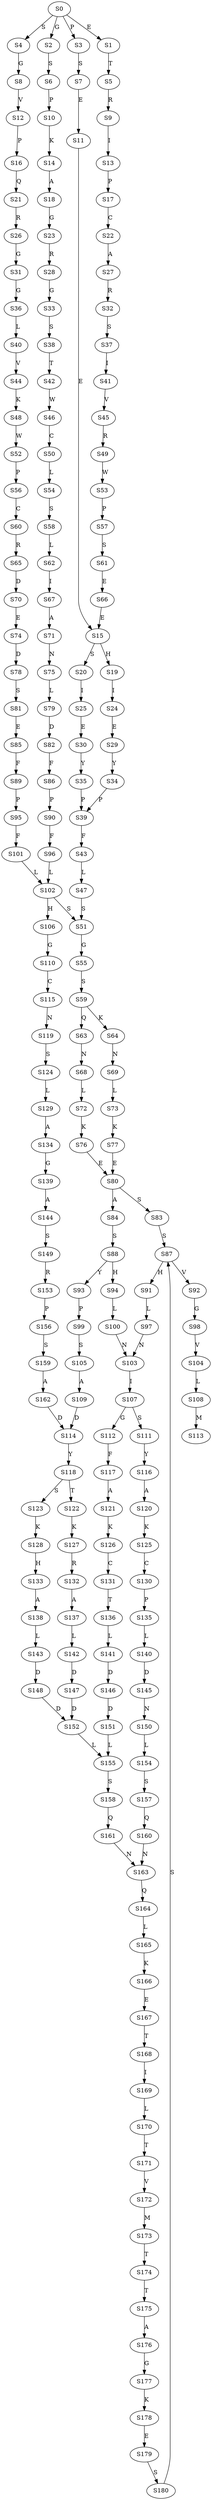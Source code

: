 strict digraph  {
	S0 -> S1 [ label = E ];
	S0 -> S2 [ label = G ];
	S0 -> S3 [ label = P ];
	S0 -> S4 [ label = S ];
	S1 -> S5 [ label = T ];
	S2 -> S6 [ label = S ];
	S3 -> S7 [ label = S ];
	S4 -> S8 [ label = G ];
	S5 -> S9 [ label = R ];
	S6 -> S10 [ label = P ];
	S7 -> S11 [ label = E ];
	S8 -> S12 [ label = V ];
	S9 -> S13 [ label = I ];
	S10 -> S14 [ label = K ];
	S11 -> S15 [ label = E ];
	S12 -> S16 [ label = P ];
	S13 -> S17 [ label = P ];
	S14 -> S18 [ label = A ];
	S15 -> S19 [ label = H ];
	S15 -> S20 [ label = S ];
	S16 -> S21 [ label = Q ];
	S17 -> S22 [ label = C ];
	S18 -> S23 [ label = G ];
	S19 -> S24 [ label = I ];
	S20 -> S25 [ label = I ];
	S21 -> S26 [ label = R ];
	S22 -> S27 [ label = A ];
	S23 -> S28 [ label = R ];
	S24 -> S29 [ label = E ];
	S25 -> S30 [ label = E ];
	S26 -> S31 [ label = G ];
	S27 -> S32 [ label = R ];
	S28 -> S33 [ label = G ];
	S29 -> S34 [ label = Y ];
	S30 -> S35 [ label = Y ];
	S31 -> S36 [ label = G ];
	S32 -> S37 [ label = S ];
	S33 -> S38 [ label = S ];
	S34 -> S39 [ label = P ];
	S35 -> S39 [ label = P ];
	S36 -> S40 [ label = L ];
	S37 -> S41 [ label = I ];
	S38 -> S42 [ label = T ];
	S39 -> S43 [ label = F ];
	S40 -> S44 [ label = V ];
	S41 -> S45 [ label = V ];
	S42 -> S46 [ label = W ];
	S43 -> S47 [ label = L ];
	S44 -> S48 [ label = K ];
	S45 -> S49 [ label = R ];
	S46 -> S50 [ label = C ];
	S47 -> S51 [ label = S ];
	S48 -> S52 [ label = W ];
	S49 -> S53 [ label = W ];
	S50 -> S54 [ label = L ];
	S51 -> S55 [ label = G ];
	S52 -> S56 [ label = P ];
	S53 -> S57 [ label = P ];
	S54 -> S58 [ label = S ];
	S55 -> S59 [ label = S ];
	S56 -> S60 [ label = C ];
	S57 -> S61 [ label = S ];
	S58 -> S62 [ label = L ];
	S59 -> S63 [ label = Q ];
	S59 -> S64 [ label = K ];
	S60 -> S65 [ label = R ];
	S61 -> S66 [ label = E ];
	S62 -> S67 [ label = I ];
	S63 -> S68 [ label = N ];
	S64 -> S69 [ label = N ];
	S65 -> S70 [ label = D ];
	S66 -> S15 [ label = E ];
	S67 -> S71 [ label = A ];
	S68 -> S72 [ label = L ];
	S69 -> S73 [ label = L ];
	S70 -> S74 [ label = E ];
	S71 -> S75 [ label = N ];
	S72 -> S76 [ label = K ];
	S73 -> S77 [ label = K ];
	S74 -> S78 [ label = D ];
	S75 -> S79 [ label = L ];
	S76 -> S80 [ label = E ];
	S77 -> S80 [ label = E ];
	S78 -> S81 [ label = S ];
	S79 -> S82 [ label = D ];
	S80 -> S83 [ label = S ];
	S80 -> S84 [ label = A ];
	S81 -> S85 [ label = E ];
	S82 -> S86 [ label = F ];
	S83 -> S87 [ label = S ];
	S84 -> S88 [ label = S ];
	S85 -> S89 [ label = F ];
	S86 -> S90 [ label = P ];
	S87 -> S91 [ label = H ];
	S87 -> S92 [ label = V ];
	S88 -> S93 [ label = Y ];
	S88 -> S94 [ label = H ];
	S89 -> S95 [ label = P ];
	S90 -> S96 [ label = F ];
	S91 -> S97 [ label = L ];
	S92 -> S98 [ label = G ];
	S93 -> S99 [ label = P ];
	S94 -> S100 [ label = L ];
	S95 -> S101 [ label = F ];
	S96 -> S102 [ label = L ];
	S97 -> S103 [ label = N ];
	S98 -> S104 [ label = V ];
	S99 -> S105 [ label = S ];
	S100 -> S103 [ label = N ];
	S101 -> S102 [ label = L ];
	S102 -> S51 [ label = S ];
	S102 -> S106 [ label = H ];
	S103 -> S107 [ label = I ];
	S104 -> S108 [ label = L ];
	S105 -> S109 [ label = A ];
	S106 -> S110 [ label = G ];
	S107 -> S111 [ label = S ];
	S107 -> S112 [ label = G ];
	S108 -> S113 [ label = M ];
	S109 -> S114 [ label = D ];
	S110 -> S115 [ label = C ];
	S111 -> S116 [ label = Y ];
	S112 -> S117 [ label = F ];
	S114 -> S118 [ label = Y ];
	S115 -> S119 [ label = N ];
	S116 -> S120 [ label = A ];
	S117 -> S121 [ label = A ];
	S118 -> S122 [ label = T ];
	S118 -> S123 [ label = S ];
	S119 -> S124 [ label = S ];
	S120 -> S125 [ label = K ];
	S121 -> S126 [ label = K ];
	S122 -> S127 [ label = K ];
	S123 -> S128 [ label = K ];
	S124 -> S129 [ label = L ];
	S125 -> S130 [ label = C ];
	S126 -> S131 [ label = C ];
	S127 -> S132 [ label = R ];
	S128 -> S133 [ label = H ];
	S129 -> S134 [ label = A ];
	S130 -> S135 [ label = P ];
	S131 -> S136 [ label = T ];
	S132 -> S137 [ label = A ];
	S133 -> S138 [ label = A ];
	S134 -> S139 [ label = G ];
	S135 -> S140 [ label = L ];
	S136 -> S141 [ label = L ];
	S137 -> S142 [ label = L ];
	S138 -> S143 [ label = L ];
	S139 -> S144 [ label = A ];
	S140 -> S145 [ label = D ];
	S141 -> S146 [ label = D ];
	S142 -> S147 [ label = D ];
	S143 -> S148 [ label = D ];
	S144 -> S149 [ label = S ];
	S145 -> S150 [ label = N ];
	S146 -> S151 [ label = D ];
	S147 -> S152 [ label = D ];
	S148 -> S152 [ label = D ];
	S149 -> S153 [ label = R ];
	S150 -> S154 [ label = L ];
	S151 -> S155 [ label = L ];
	S152 -> S155 [ label = L ];
	S153 -> S156 [ label = P ];
	S154 -> S157 [ label = S ];
	S155 -> S158 [ label = S ];
	S156 -> S159 [ label = S ];
	S157 -> S160 [ label = Q ];
	S158 -> S161 [ label = Q ];
	S159 -> S162 [ label = A ];
	S160 -> S163 [ label = N ];
	S161 -> S163 [ label = N ];
	S162 -> S114 [ label = D ];
	S163 -> S164 [ label = Q ];
	S164 -> S165 [ label = L ];
	S165 -> S166 [ label = K ];
	S166 -> S167 [ label = E ];
	S167 -> S168 [ label = T ];
	S168 -> S169 [ label = I ];
	S169 -> S170 [ label = L ];
	S170 -> S171 [ label = T ];
	S171 -> S172 [ label = V ];
	S172 -> S173 [ label = M ];
	S173 -> S174 [ label = T ];
	S174 -> S175 [ label = T ];
	S175 -> S176 [ label = A ];
	S176 -> S177 [ label = G ];
	S177 -> S178 [ label = K ];
	S178 -> S179 [ label = E ];
	S179 -> S180 [ label = S ];
	S180 -> S87 [ label = S ];
}
